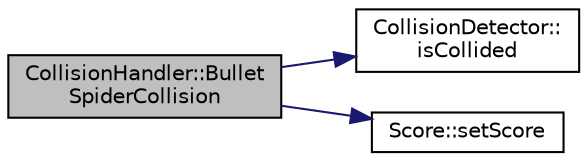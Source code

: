 digraph "CollisionHandler::BulletSpiderCollision"
{
  edge [fontname="Helvetica",fontsize="10",labelfontname="Helvetica",labelfontsize="10"];
  node [fontname="Helvetica",fontsize="10",shape=record];
  rankdir="LR";
  Node15 [label="CollisionHandler::Bullet\lSpiderCollision",height=0.2,width=0.4,color="black", fillcolor="grey75", style="filled", fontcolor="black"];
  Node15 -> Node16 [color="midnightblue",fontsize="10",style="solid",fontname="Helvetica"];
  Node16 [label="CollisionDetector::\lisCollided",height=0.2,width=0.4,color="black", fillcolor="white", style="filled",URL="$class_collision_detector.html#a21a6ebff2835311288735efac2d2263c",tooltip="Function to detect collision between entities. "];
  Node15 -> Node17 [color="midnightblue",fontsize="10",style="solid",fontname="Helvetica"];
  Node17 [label="Score::setScore",height=0.2,width=0.4,color="black", fillcolor="white", style="filled",URL="$class_score.html#a0ebb33aae2258bd18aa7a6fcfbb86ca0",tooltip="Returns the score accumulated in the game. "];
}

